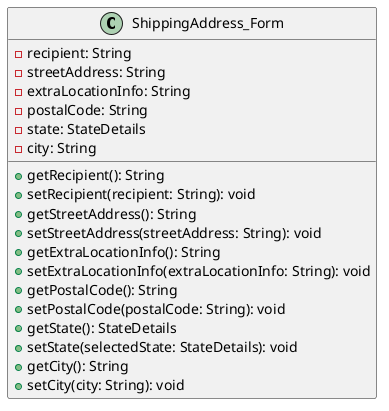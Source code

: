 @startuml
class ShippingAddress_Form [[java:edu.sru.cpsc.webshopping.domain.billing.ShippingAddress_Form]] {
	-recipient: String
	-streetAddress: String
	-extraLocationInfo: String
	-postalCode: String
	-state: StateDetails
	-city: String
	+getRecipient(): String
	+setRecipient(recipient: String): void
	+getStreetAddress(): String
	+setStreetAddress(streetAddress: String): void
	+getExtraLocationInfo(): String
	+setExtraLocationInfo(extraLocationInfo: String): void
	+getPostalCode(): String
	+setPostalCode(postalCode: String): void
	+getState(): StateDetails
	+setState(selectedState: StateDetails): void
	+getCity(): String
	+setCity(city: String): void
}
@enduml